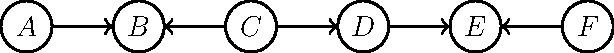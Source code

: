 unitsize(.9cm);
usepackage('inputenc', 'utf8');

void draw_node(pair c, string s) {
	real radius = .5;

	fill(circle(c, radius), white);
	draw(circle(c, radius));
	label(scale(1.2) * s, c);
}

void draw_edge(pair a, pair b, path p) {
	real radius = .5;

	real t_a = intersect(circle(a, radius), p)[1];
	real t_b = intersect(circle(b, radius), p)[1];

	p = subpath(p, t_a, t_b);
	draw(p, arrow = Arrow(TeXHead, size = 1.9));
}

currentpen = linewidth(1.0);

real spacing = 2.2;
pair A = spacing * (0, 0);
pair B = spacing * (1, 0);
pair C = spacing * (2, 0);
pair D = spacing * (3, 0);
pair E = spacing * (4, 0);
pair F = spacing * (5, 0);

draw_node(A, "$A$");
draw_node(B, "$B$");
draw_node(C, "$C$");
draw_node(D, "$D$");
draw_node(E, "$E$");
draw_node(F, "$F$");

draw_edge(A, B, A -- B);
draw_edge(C, B, C -- B);
draw_edge(C, D, C -- D);
draw_edge(D, E, D -- E);
draw_edge(F, E, F -- E);